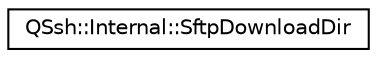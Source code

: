 digraph "Graphical Class Hierarchy"
{
  edge [fontname="Helvetica",fontsize="10",labelfontname="Helvetica",labelfontsize="10"];
  node [fontname="Helvetica",fontsize="10",shape=record];
  rankdir="LR";
  Node0 [label="QSsh::Internal::SftpDownloadDir",height=0.2,width=0.4,color="black", fillcolor="white", style="filled",URL="$struct_q_ssh_1_1_internal_1_1_sftp_download_dir.html"];
}
